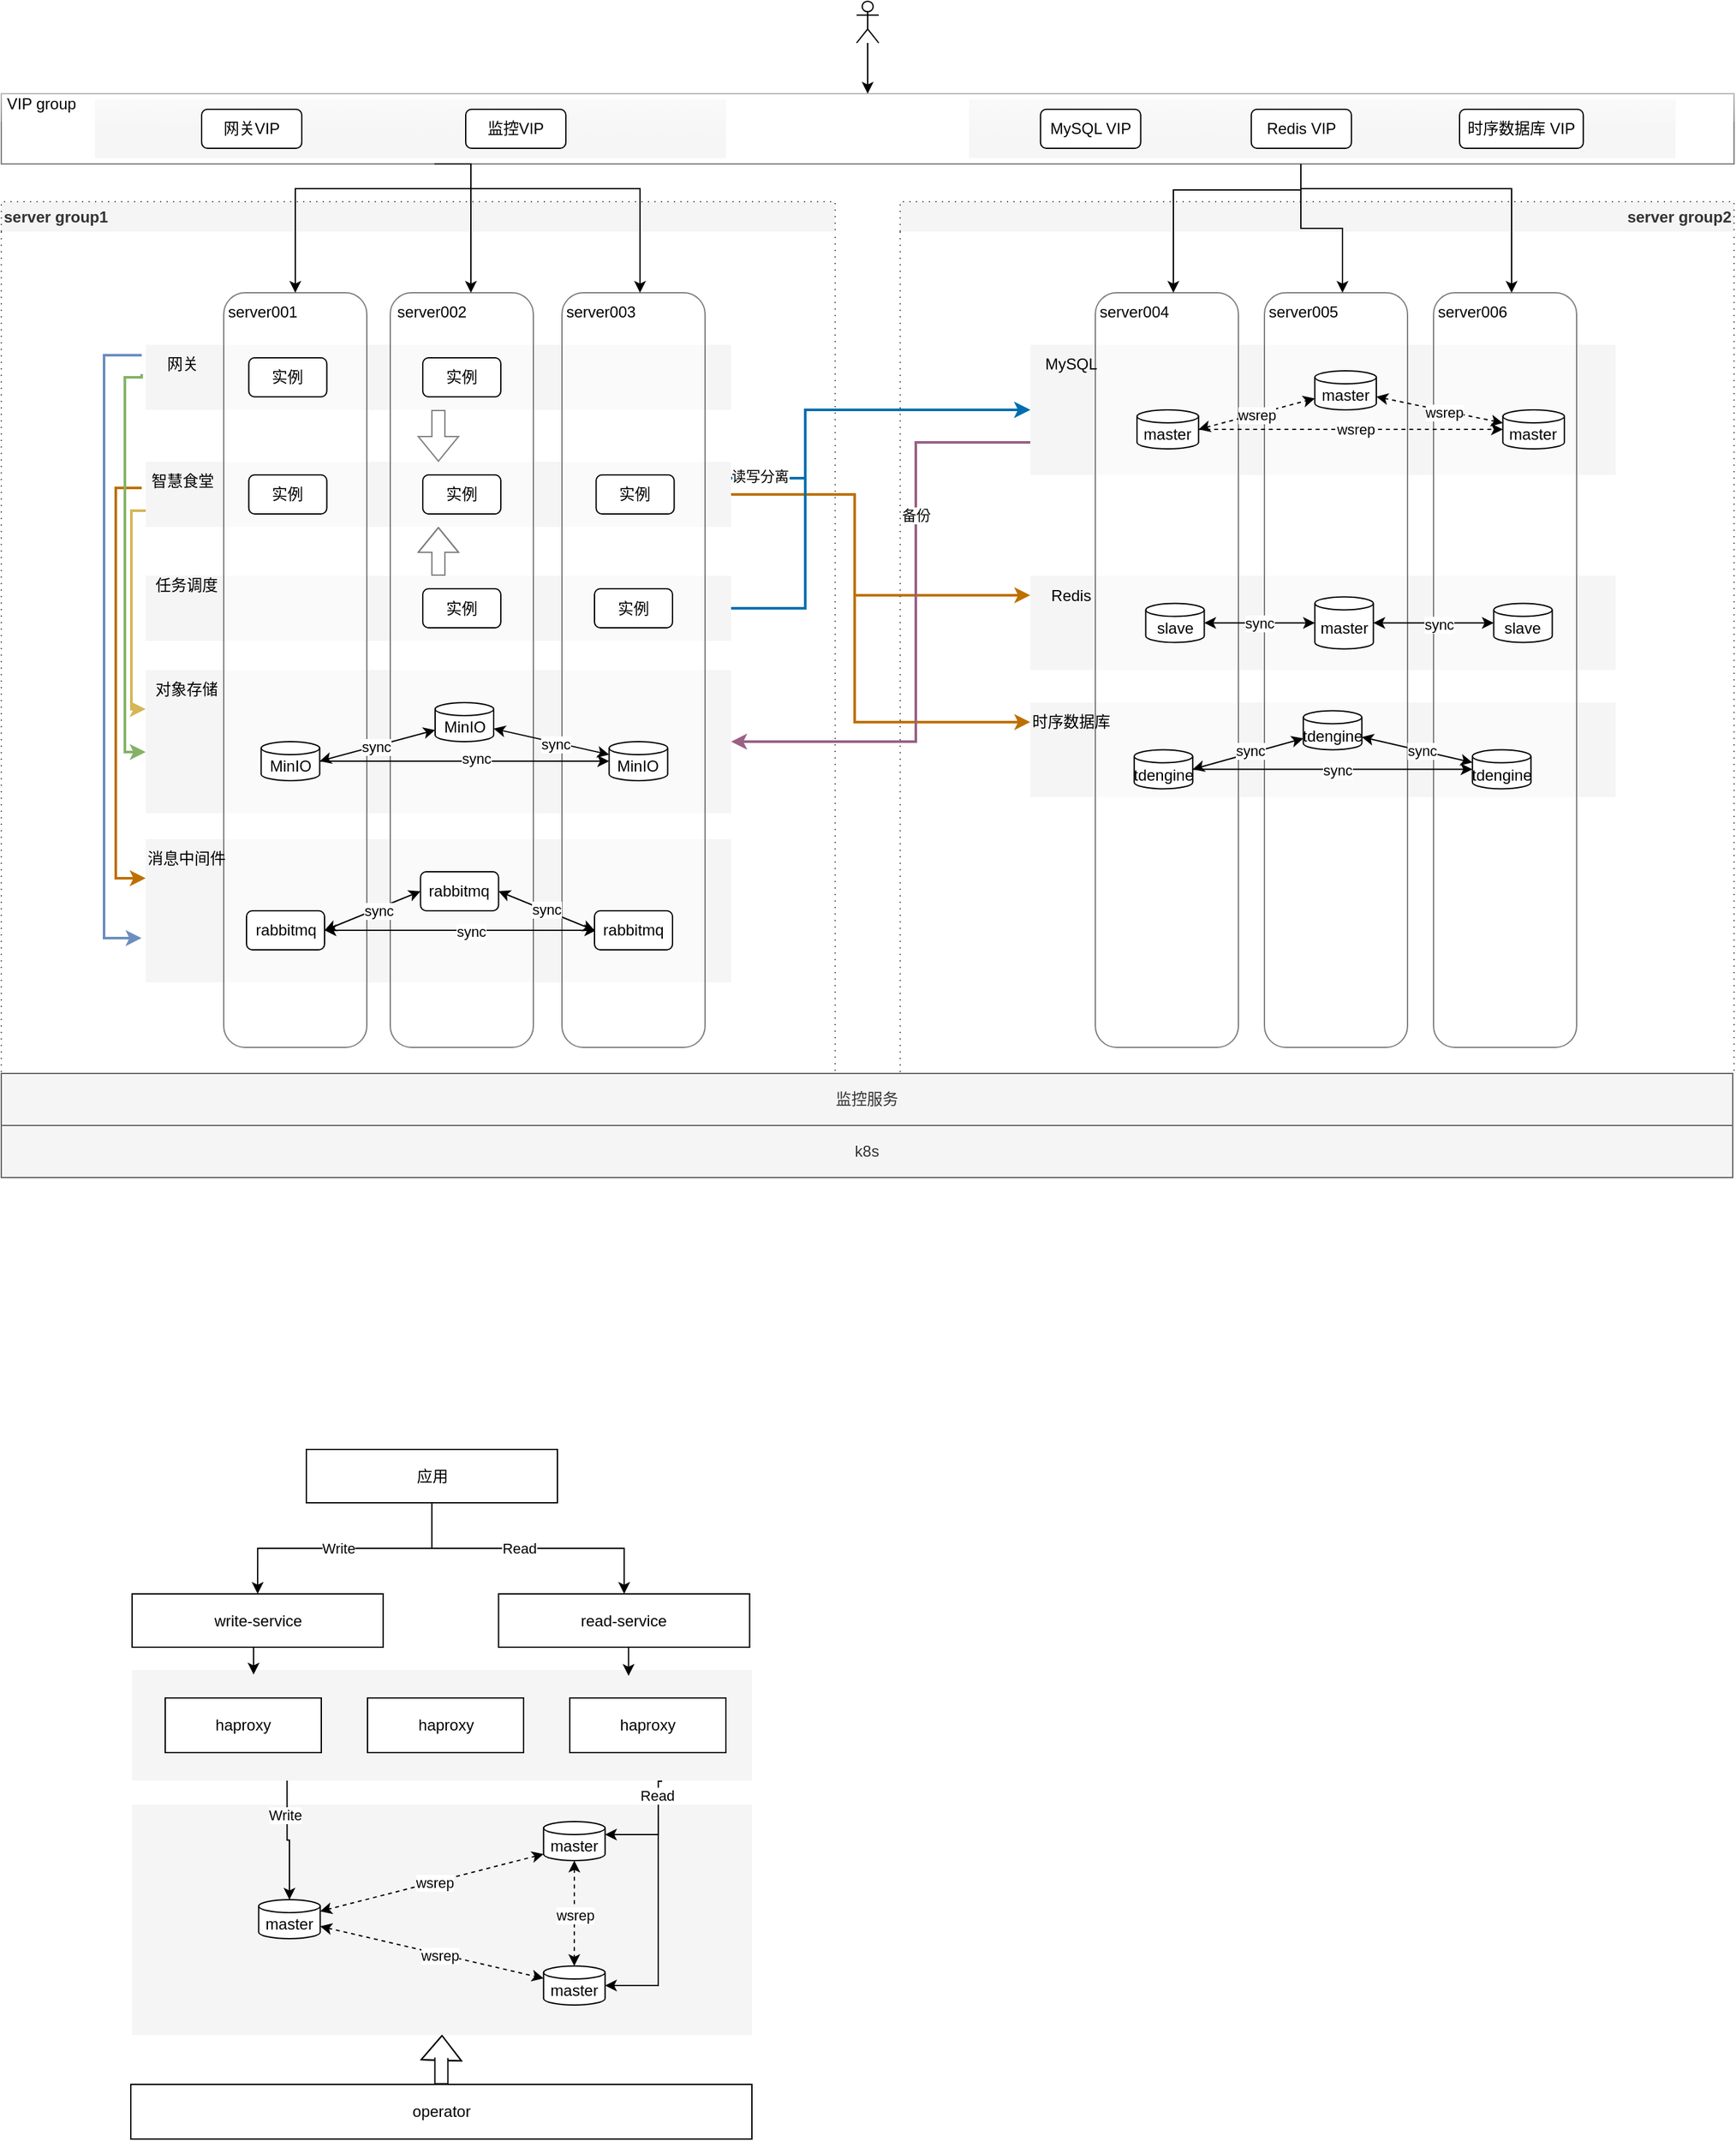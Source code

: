 <mxfile version="28.0.4">
  <diagram name="第 1 页" id="leBDD3NCbiM7CXKX_xD3">
    <mxGraphModel dx="2466" dy="1183" grid="0" gridSize="10" guides="1" tooltips="1" connect="1" arrows="1" fold="1" page="0" pageScale="1" pageWidth="827" pageHeight="1169" background="none" math="0" shadow="0">
      <root>
        <mxCell id="0" />
        <mxCell id="1" parent="0" />
        <mxCell id="BG7vF_Q7h992CcUeKaFF-34" value="" style="rounded=0;whiteSpace=wrap;html=1;fillColor=#f5f5f5;fontColor=#333333;strokeColor=none;" vertex="1" parent="1">
          <mxGeometry x="9.56" y="1682" width="476.44" height="177" as="geometry" />
        </mxCell>
        <mxCell id="BG7vF_Q7h992CcUeKaFF-27" value="" style="rounded=0;whiteSpace=wrap;html=1;fillColor=#f5f5f5;fontColor=#333333;strokeColor=none;" vertex="1" parent="1">
          <mxGeometry x="9.56" y="1578.5" width="476.44" height="85" as="geometry" />
        </mxCell>
        <mxCell id="XUAF1_sCPObjOQJMEwn2-8" value="" style="rounded=0;whiteSpace=wrap;html=1;fillColor=#eeeeee;strokeColor=none;" parent="1" vertex="1">
          <mxGeometry x="653" y="371.5" width="543" height="45" as="geometry" />
        </mxCell>
        <mxCell id="XUAF1_sCPObjOQJMEwn2-7" value="" style="rounded=0;whiteSpace=wrap;html=1;fillColor=#eeeeee;strokeColor=none;" parent="1" vertex="1">
          <mxGeometry x="-19" y="371.5" width="485" height="45" as="geometry" />
        </mxCell>
        <mxCell id="Kt-Wsy6JNkDJJS60EfV6-175" value="" style="rounded=0;whiteSpace=wrap;html=1;glass=1;opacity=50;" parent="1" vertex="1">
          <mxGeometry x="-91" y="367" width="1332" height="54" as="geometry" />
        </mxCell>
        <mxCell id="Kt-Wsy6JNkDJJS60EfV6-162" value="" style="rounded=0;whiteSpace=wrap;html=1;strokeColor=none;dashed=1;fillColor=#f5f5f5;movable=1;resizable=1;rotatable=1;deletable=1;editable=1;locked=0;connectable=1;fontColor=#333333;" parent="1" vertex="1">
          <mxGeometry x="700" y="835" width="450" height="72.5" as="geometry" />
        </mxCell>
        <mxCell id="Kt-Wsy6JNkDJJS60EfV6-159" value="" style="rounded=0;whiteSpace=wrap;html=1;strokeColor=none;dashed=1;fillColor=#f5f5f5;movable=1;resizable=1;rotatable=1;deletable=1;editable=1;locked=0;connectable=1;fontColor=#333333;" parent="1" vertex="1">
          <mxGeometry x="700" y="737.5" width="450" height="72.5" as="geometry" />
        </mxCell>
        <mxCell id="Kt-Wsy6JNkDJJS60EfV6-154" value="" style="rounded=0;whiteSpace=wrap;html=1;strokeColor=none;dashed=1;fillColor=#f5f5f5;movable=1;resizable=1;rotatable=1;deletable=1;editable=1;locked=0;connectable=1;fontColor=#333333;" parent="1" vertex="1">
          <mxGeometry x="20" y="940" width="450" height="110" as="geometry" />
        </mxCell>
        <mxCell id="Kt-Wsy6JNkDJJS60EfV6-144" value="" style="rounded=0;whiteSpace=wrap;html=1;strokeColor=none;dashed=1;fillColor=#f5f5f5;movable=1;resizable=1;rotatable=1;deletable=1;editable=1;locked=0;connectable=1;fontColor=#333333;" parent="1" vertex="1">
          <mxGeometry x="20" y="810" width="450" height="110" as="geometry" />
        </mxCell>
        <mxCell id="Kt-Wsy6JNkDJJS60EfV6-150" style="edgeStyle=orthogonalEdgeStyle;rounded=0;orthogonalLoop=1;jettySize=auto;html=1;exitX=0;exitY=0.75;exitDx=0;exitDy=0;entryX=0;entryY=1;entryDx=0;entryDy=0;curved=0;fillColor=#fff2cc;strokeColor=#d6b656;gradientColor=#ffd966;strokeWidth=2;" parent="1" source="Kt-Wsy6JNkDJJS60EfV6-123" target="Kt-Wsy6JNkDJJS60EfV6-145" edge="1">
          <mxGeometry relative="1" as="geometry">
            <Array as="points">
              <mxPoint x="9" y="688" />
              <mxPoint x="9" y="840" />
            </Array>
          </mxGeometry>
        </mxCell>
        <mxCell id="Kt-Wsy6JNkDJJS60EfV6-157" style="edgeStyle=orthogonalEdgeStyle;rounded=0;orthogonalLoop=1;jettySize=auto;html=1;fillColor=#f0a30a;strokeColor=#BD7000;curved=0;entryX=0;entryY=1;entryDx=0;entryDy=0;strokeWidth=2;" parent="1" source="Kt-Wsy6JNkDJJS60EfV6-124" target="Kt-Wsy6JNkDJJS60EfV6-155" edge="1">
          <mxGeometry relative="1" as="geometry">
            <mxPoint x="-190" y="1050" as="targetPoint" />
            <Array as="points">
              <mxPoint x="-3" y="670" />
              <mxPoint x="-3" y="970" />
            </Array>
          </mxGeometry>
        </mxCell>
        <mxCell id="XUAF1_sCPObjOQJMEwn2-1" style="edgeStyle=orthogonalEdgeStyle;rounded=0;orthogonalLoop=1;jettySize=auto;html=1;exitX=1;exitY=0.5;exitDx=0;exitDy=0;entryX=0;entryY=0.5;entryDx=0;entryDy=0;strokeWidth=2;fillColor=#f0a30a;strokeColor=#BD7000;" parent="1" source="Kt-Wsy6JNkDJJS60EfV6-123" target="Kt-Wsy6JNkDJJS60EfV6-160" edge="1">
          <mxGeometry relative="1" as="geometry">
            <Array as="points">
              <mxPoint x="565" y="675" />
              <mxPoint x="565" y="753" />
            </Array>
          </mxGeometry>
        </mxCell>
        <mxCell id="XUAF1_sCPObjOQJMEwn2-2" style="edgeStyle=orthogonalEdgeStyle;rounded=0;orthogonalLoop=1;jettySize=auto;html=1;exitX=1;exitY=0.5;exitDx=0;exitDy=0;entryX=0;entryY=0.5;entryDx=0;entryDy=0;strokeWidth=2;fillColor=#f0a30a;strokeColor=#BD7000;" parent="1" source="Kt-Wsy6JNkDJJS60EfV6-123" target="Kt-Wsy6JNkDJJS60EfV6-163" edge="1">
          <mxGeometry relative="1" as="geometry">
            <Array as="points">
              <mxPoint x="565" y="675" />
              <mxPoint x="565" y="850" />
            </Array>
          </mxGeometry>
        </mxCell>
        <mxCell id="XUAF1_sCPObjOQJMEwn2-3" style="edgeStyle=orthogonalEdgeStyle;rounded=0;orthogonalLoop=1;jettySize=auto;html=1;exitX=1;exitY=0.25;exitDx=0;exitDy=0;entryX=0;entryY=0.5;entryDx=0;entryDy=0;fillColor=#1ba1e2;strokeColor=#006EAF;strokeWidth=2;" parent="1" source="Kt-Wsy6JNkDJJS60EfV6-123" target="Kt-Wsy6JNkDJJS60EfV6-105" edge="1">
          <mxGeometry relative="1" as="geometry">
            <Array as="points">
              <mxPoint x="527" y="663" />
              <mxPoint x="527" y="610" />
            </Array>
          </mxGeometry>
        </mxCell>
        <mxCell id="ltxJd0FpYzd65tMiqPyo-1" value="读写分离" style="edgeLabel;html=1;align=center;verticalAlign=middle;resizable=0;points=[];" parent="XUAF1_sCPObjOQJMEwn2-3" vertex="1" connectable="0">
          <mxGeometry x="-0.844" y="3" relative="1" as="geometry">
            <mxPoint y="1" as="offset" />
          </mxGeometry>
        </mxCell>
        <mxCell id="Kt-Wsy6JNkDJJS60EfV6-123" value="" style="rounded=0;whiteSpace=wrap;html=1;strokeColor=none;dashed=1;fillColor=#f5f5f5;movable=1;resizable=1;rotatable=1;deletable=1;editable=1;locked=0;connectable=1;fontColor=#333333;" parent="1" vertex="1">
          <mxGeometry x="20" y="650" width="450" height="50" as="geometry" />
        </mxCell>
        <mxCell id="XUAF1_sCPObjOQJMEwn2-4" style="edgeStyle=orthogonalEdgeStyle;rounded=0;orthogonalLoop=1;jettySize=auto;html=1;exitX=1;exitY=0.5;exitDx=0;exitDy=0;entryX=0;entryY=0.5;entryDx=0;entryDy=0;fillColor=#1ba1e2;strokeColor=#006EAF;strokeWidth=2;" parent="1" source="Kt-Wsy6JNkDJJS60EfV6-136" target="Kt-Wsy6JNkDJJS60EfV6-105" edge="1">
          <mxGeometry relative="1" as="geometry">
            <Array as="points">
              <mxPoint x="527" y="763" />
              <mxPoint x="527" y="610" />
            </Array>
          </mxGeometry>
        </mxCell>
        <mxCell id="Kt-Wsy6JNkDJJS60EfV6-136" value="" style="rounded=0;whiteSpace=wrap;html=1;strokeColor=none;dashed=1;fillColor=#f5f5f5;movable=1;resizable=1;rotatable=1;deletable=1;editable=1;locked=0;connectable=1;fontColor=#333333;" parent="1" vertex="1">
          <mxGeometry x="20" y="737.5" width="450" height="50" as="geometry" />
        </mxCell>
        <mxCell id="Kt-Wsy6JNkDJJS60EfV6-139" style="edgeStyle=orthogonalEdgeStyle;rounded=0;orthogonalLoop=1;jettySize=auto;html=1;entryX=0.5;entryY=1;entryDx=0;entryDy=0;shape=flexArrow;" parent="1" source="Kt-Wsy6JNkDJJS60EfV6-136" target="Kt-Wsy6JNkDJJS60EfV6-123" edge="1">
          <mxGeometry relative="1" as="geometry" />
        </mxCell>
        <mxCell id="Kt-Wsy6JNkDJJS60EfV6-135" style="edgeStyle=orthogonalEdgeStyle;rounded=0;orthogonalLoop=1;jettySize=auto;html=1;shape=flexArrow;" parent="1" source="Kt-Wsy6JNkDJJS60EfV6-129" target="Kt-Wsy6JNkDJJS60EfV6-123" edge="1">
          <mxGeometry relative="1" as="geometry" />
        </mxCell>
        <mxCell id="Kt-Wsy6JNkDJJS60EfV6-147" style="edgeStyle=orthogonalEdgeStyle;rounded=0;orthogonalLoop=1;jettySize=auto;html=1;exitX=0;exitY=0.75;exitDx=0;exitDy=0;entryX=0;entryY=0.573;entryDx=0;entryDy=0;fillColor=#d5e8d4;strokeColor=#82b366;curved=0;strokeWidth=2;entryPerimeter=0;gradientColor=#97d077;" parent="1" source="Kt-Wsy6JNkDJJS60EfV6-130" target="Kt-Wsy6JNkDJJS60EfV6-144" edge="1">
          <mxGeometry relative="1" as="geometry">
            <Array as="points">
              <mxPoint x="17" y="585" />
              <mxPoint x="4" y="585" />
              <mxPoint x="4" y="873" />
            </Array>
          </mxGeometry>
        </mxCell>
        <mxCell id="Kt-Wsy6JNkDJJS60EfV6-156" style="edgeStyle=orthogonalEdgeStyle;rounded=0;orthogonalLoop=1;jettySize=auto;html=1;fillColor=#dae8fc;strokeColor=#6c8ebf;curved=0;strokeWidth=2;entryX=-0.007;entryY=0.691;entryDx=0;entryDy=0;entryPerimeter=0;" parent="1" source="Kt-Wsy6JNkDJJS60EfV6-130" target="Kt-Wsy6JNkDJJS60EfV6-154" edge="1">
          <mxGeometry relative="1" as="geometry">
            <mxPoint x="-10" y="1020" as="targetPoint" />
            <Array as="points">
              <mxPoint x="-12" y="568" />
              <mxPoint x="-12" y="1016" />
            </Array>
          </mxGeometry>
        </mxCell>
        <mxCell id="Kt-Wsy6JNkDJJS60EfV6-129" value="" style="rounded=0;whiteSpace=wrap;html=1;strokeColor=none;dashed=1;fillColor=#f5f5f5;movable=1;resizable=1;rotatable=1;deletable=1;editable=1;locked=0;connectable=1;fontColor=#333333;" parent="1" vertex="1">
          <mxGeometry x="20" y="560" width="450" height="50" as="geometry" />
        </mxCell>
        <mxCell id="Kt-Wsy6JNkDJJS60EfV6-1" value="" style="rounded=1;whiteSpace=wrap;html=1;opacity=50;" parent="1" vertex="1">
          <mxGeometry x="80" y="520" width="110" height="580" as="geometry" />
        </mxCell>
        <mxCell id="Kt-Wsy6JNkDJJS60EfV6-2" value="" style="rounded=1;whiteSpace=wrap;html=1;opacity=50;" parent="1" vertex="1">
          <mxGeometry x="208" y="520" width="110" height="580" as="geometry" />
        </mxCell>
        <mxCell id="Kt-Wsy6JNkDJJS60EfV6-3" value="" style="rounded=1;whiteSpace=wrap;html=1;opacity=50;" parent="1" vertex="1">
          <mxGeometry x="340" y="520" width="110" height="580" as="geometry" />
        </mxCell>
        <mxCell id="XUAF1_sCPObjOQJMEwn2-5" style="edgeStyle=orthogonalEdgeStyle;rounded=0;orthogonalLoop=1;jettySize=auto;html=1;exitX=0;exitY=0.75;exitDx=0;exitDy=0;entryX=1;entryY=0.5;entryDx=0;entryDy=0;fillColor=#e6d0de;gradientColor=#d5739d;strokeColor=#996185;strokeWidth=2;" parent="1" source="Kt-Wsy6JNkDJJS60EfV6-105" target="Kt-Wsy6JNkDJJS60EfV6-144" edge="1">
          <mxGeometry relative="1" as="geometry">
            <Array as="points">
              <mxPoint x="612" y="635" />
              <mxPoint x="612" y="865" />
            </Array>
          </mxGeometry>
        </mxCell>
        <mxCell id="XUAF1_sCPObjOQJMEwn2-6" value="备份" style="edgeLabel;html=1;align=center;verticalAlign=middle;resizable=0;points=[];" parent="XUAF1_sCPObjOQJMEwn2-5" vertex="1" connectable="0">
          <mxGeometry x="-0.376" relative="1" as="geometry">
            <mxPoint as="offset" />
          </mxGeometry>
        </mxCell>
        <mxCell id="Kt-Wsy6JNkDJJS60EfV6-105" value="" style="rounded=0;whiteSpace=wrap;html=1;strokeColor=none;dashed=1;fillColor=#f5f5f5;movable=1;resizable=1;rotatable=1;deletable=1;editable=1;locked=0;connectable=1;fontColor=#333333;" parent="1" vertex="1">
          <mxGeometry x="700" y="560" width="450" height="100" as="geometry" />
        </mxCell>
        <mxCell id="Kt-Wsy6JNkDJJS60EfV6-4" value="" style="rounded=1;whiteSpace=wrap;html=1;glass=0;opacity=50;" parent="1" vertex="1">
          <mxGeometry x="750" y="520" width="110" height="580" as="geometry" />
        </mxCell>
        <mxCell id="Kt-Wsy6JNkDJJS60EfV6-5" value="" style="rounded=1;whiteSpace=wrap;html=1;opacity=50;" parent="1" vertex="1">
          <mxGeometry x="880" y="520" width="110" height="580" as="geometry" />
        </mxCell>
        <mxCell id="Kt-Wsy6JNkDJJS60EfV6-6" value="" style="rounded=1;whiteSpace=wrap;html=1;opacity=50;" parent="1" vertex="1">
          <mxGeometry x="1010" y="520" width="110" height="580" as="geometry" />
        </mxCell>
        <mxCell id="Kt-Wsy6JNkDJJS60EfV6-7" value="server001" style="text;html=1;align=center;verticalAlign=middle;whiteSpace=wrap;rounded=0;" parent="1" vertex="1">
          <mxGeometry x="80" y="520" width="60" height="30" as="geometry" />
        </mxCell>
        <mxCell id="Kt-Wsy6JNkDJJS60EfV6-8" value="server002" style="text;html=1;align=center;verticalAlign=middle;whiteSpace=wrap;rounded=0;" parent="1" vertex="1">
          <mxGeometry x="210" y="520" width="60" height="30" as="geometry" />
        </mxCell>
        <mxCell id="Kt-Wsy6JNkDJJS60EfV6-9" value="server003" style="text;html=1;align=center;verticalAlign=middle;whiteSpace=wrap;rounded=0;" parent="1" vertex="1">
          <mxGeometry x="340" y="520" width="60" height="30" as="geometry" />
        </mxCell>
        <mxCell id="Kt-Wsy6JNkDJJS60EfV6-10" value="server004" style="text;html=1;align=center;verticalAlign=middle;whiteSpace=wrap;rounded=0;" parent="1" vertex="1">
          <mxGeometry x="750" y="520" width="60" height="30" as="geometry" />
        </mxCell>
        <mxCell id="Kt-Wsy6JNkDJJS60EfV6-11" value="server005" style="text;html=1;align=center;verticalAlign=middle;whiteSpace=wrap;rounded=0;" parent="1" vertex="1">
          <mxGeometry x="880" y="520" width="60" height="30" as="geometry" />
        </mxCell>
        <mxCell id="Kt-Wsy6JNkDJJS60EfV6-12" value="server006" style="text;html=1;align=center;verticalAlign=middle;whiteSpace=wrap;rounded=0;" parent="1" vertex="1">
          <mxGeometry x="1010" y="520" width="60" height="30" as="geometry" />
        </mxCell>
        <mxCell id="Kt-Wsy6JNkDJJS60EfV6-25" style="rounded=0;orthogonalLoop=1;jettySize=auto;html=1;exitX=1;exitY=0.5;exitDx=0;exitDy=0;exitPerimeter=0;startArrow=classic;startFill=1;strokeWidth=1;" parent="1" source="Kt-Wsy6JNkDJJS60EfV6-29" target="Kt-Wsy6JNkDJJS60EfV6-32" edge="1">
          <mxGeometry relative="1" as="geometry" />
        </mxCell>
        <mxCell id="Kt-Wsy6JNkDJJS60EfV6-26" value="sync" style="edgeLabel;html=1;align=center;verticalAlign=middle;resizable=0;points=[];" parent="Kt-Wsy6JNkDJJS60EfV6-25" vertex="1" connectable="0">
          <mxGeometry x="-0.017" relative="1" as="geometry">
            <mxPoint as="offset" />
          </mxGeometry>
        </mxCell>
        <mxCell id="Kt-Wsy6JNkDJJS60EfV6-29" value="slave" style="shape=cylinder3;whiteSpace=wrap;html=1;boundedLbl=1;backgroundOutline=1;size=5;" parent="1" vertex="1">
          <mxGeometry x="788.75" y="758.75" width="45" height="30" as="geometry" />
        </mxCell>
        <mxCell id="Kt-Wsy6JNkDJJS60EfV6-30" style="rounded=0;orthogonalLoop=1;jettySize=auto;html=1;startArrow=classic;startFill=1;strokeWidth=1;" parent="1" source="Kt-Wsy6JNkDJJS60EfV6-32" target="Kt-Wsy6JNkDJJS60EfV6-33" edge="1">
          <mxGeometry relative="1" as="geometry" />
        </mxCell>
        <mxCell id="Kt-Wsy6JNkDJJS60EfV6-31" value="sync" style="edgeLabel;html=1;align=center;verticalAlign=middle;resizable=0;points=[];" parent="Kt-Wsy6JNkDJJS60EfV6-30" vertex="1" connectable="0">
          <mxGeometry x="0.07" y="-1" relative="1" as="geometry">
            <mxPoint as="offset" />
          </mxGeometry>
        </mxCell>
        <mxCell id="Kt-Wsy6JNkDJJS60EfV6-32" value="master" style="shape=cylinder3;whiteSpace=wrap;html=1;boundedLbl=1;backgroundOutline=1;size=5;" parent="1" vertex="1">
          <mxGeometry x="918.75" y="753.75" width="45" height="40" as="geometry" />
        </mxCell>
        <mxCell id="Kt-Wsy6JNkDJJS60EfV6-33" value="slave" style="shape=cylinder3;whiteSpace=wrap;html=1;boundedLbl=1;backgroundOutline=1;size=5;" parent="1" vertex="1">
          <mxGeometry x="1056.25" y="758.75" width="45" height="30" as="geometry" />
        </mxCell>
        <mxCell id="Kt-Wsy6JNkDJJS60EfV6-34" style="rounded=0;orthogonalLoop=1;jettySize=auto;html=1;exitX=1;exitY=0.5;exitDx=0;exitDy=0;exitPerimeter=0;startArrow=classic;startFill=1;strokeWidth=1;" parent="1" source="Kt-Wsy6JNkDJJS60EfV6-36" target="Kt-Wsy6JNkDJJS60EfV6-39" edge="1">
          <mxGeometry relative="1" as="geometry" />
        </mxCell>
        <mxCell id="Kt-Wsy6JNkDJJS60EfV6-35" value="sync" style="edgeLabel;html=1;align=center;verticalAlign=middle;resizable=0;points=[];" parent="Kt-Wsy6JNkDJJS60EfV6-34" vertex="1" connectable="0">
          <mxGeometry x="-0.017" relative="1" as="geometry">
            <mxPoint as="offset" />
          </mxGeometry>
        </mxCell>
        <mxCell id="Kt-Wsy6JNkDJJS60EfV6-36" value="MinIO" style="shape=cylinder3;whiteSpace=wrap;html=1;boundedLbl=1;backgroundOutline=1;size=5;" parent="1" vertex="1">
          <mxGeometry x="108.75" y="865" width="45" height="30" as="geometry" />
        </mxCell>
        <mxCell id="Kt-Wsy6JNkDJJS60EfV6-37" style="rounded=0;orthogonalLoop=1;jettySize=auto;html=1;startArrow=classic;startFill=1;strokeWidth=1;" parent="1" source="Kt-Wsy6JNkDJJS60EfV6-39" target="Kt-Wsy6JNkDJJS60EfV6-40" edge="1">
          <mxGeometry relative="1" as="geometry" />
        </mxCell>
        <mxCell id="Kt-Wsy6JNkDJJS60EfV6-38" value="sync" style="edgeLabel;html=1;align=center;verticalAlign=middle;resizable=0;points=[];" parent="Kt-Wsy6JNkDJJS60EfV6-37" vertex="1" connectable="0">
          <mxGeometry x="0.07" y="-1" relative="1" as="geometry">
            <mxPoint as="offset" />
          </mxGeometry>
        </mxCell>
        <mxCell id="Kt-Wsy6JNkDJJS60EfV6-39" value="MinIO" style="shape=cylinder3;whiteSpace=wrap;html=1;boundedLbl=1;backgroundOutline=1;size=5;" parent="1" vertex="1">
          <mxGeometry x="242.5" y="835" width="45" height="30" as="geometry" />
        </mxCell>
        <mxCell id="Kt-Wsy6JNkDJJS60EfV6-40" value="MinIO" style="shape=cylinder3;whiteSpace=wrap;html=1;boundedLbl=1;backgroundOutline=1;size=5;" parent="1" vertex="1">
          <mxGeometry x="376.25" y="865" width="45" height="30" as="geometry" />
        </mxCell>
        <mxCell id="Kt-Wsy6JNkDJJS60EfV6-42" style="edgeStyle=orthogonalEdgeStyle;rounded=0;orthogonalLoop=1;jettySize=auto;html=1;entryX=0;entryY=0.5;entryDx=0;entryDy=0;entryPerimeter=0;" parent="1" source="Kt-Wsy6JNkDJJS60EfV6-36" target="Kt-Wsy6JNkDJJS60EfV6-40" edge="1">
          <mxGeometry relative="1" as="geometry" />
        </mxCell>
        <mxCell id="Kt-Wsy6JNkDJJS60EfV6-43" value="sync" style="edgeLabel;html=1;align=center;verticalAlign=middle;resizable=0;points=[];" parent="Kt-Wsy6JNkDJJS60EfV6-42" vertex="1" connectable="0">
          <mxGeometry x="0.072" y="2" relative="1" as="geometry">
            <mxPoint as="offset" />
          </mxGeometry>
        </mxCell>
        <mxCell id="Kt-Wsy6JNkDJJS60EfV6-49" style="rounded=0;orthogonalLoop=1;jettySize=auto;html=1;exitX=1;exitY=0.5;exitDx=0;exitDy=0;startArrow=classic;startFill=1;entryX=0.021;entryY=0.5;entryDx=0;entryDy=0;entryPerimeter=0;" parent="1" source="Kt-Wsy6JNkDJJS60EfV6-44" target="Kt-Wsy6JNkDJJS60EfV6-46" edge="1">
          <mxGeometry relative="1" as="geometry">
            <mxPoint x="366.25" y="1000" as="targetPoint" />
          </mxGeometry>
        </mxCell>
        <mxCell id="Kt-Wsy6JNkDJJS60EfV6-52" value="sync" style="edgeLabel;html=1;align=center;verticalAlign=middle;resizable=0;points=[];" parent="Kt-Wsy6JNkDJJS60EfV6-49" vertex="1" connectable="0">
          <mxGeometry x="0.071" y="-1" relative="1" as="geometry">
            <mxPoint as="offset" />
          </mxGeometry>
        </mxCell>
        <mxCell id="Kt-Wsy6JNkDJJS60EfV6-44" value="rabbitmq" style="rounded=1;whiteSpace=wrap;html=1;" parent="1" vertex="1">
          <mxGeometry x="97.5" y="995" width="60" height="30" as="geometry" />
        </mxCell>
        <mxCell id="Kt-Wsy6JNkDJJS60EfV6-47" style="rounded=0;orthogonalLoop=1;jettySize=auto;html=1;entryX=1;entryY=0.5;entryDx=0;entryDy=0;startArrow=classic;startFill=1;exitX=0;exitY=0.5;exitDx=0;exitDy=0;" parent="1" source="Kt-Wsy6JNkDJJS60EfV6-45" target="Kt-Wsy6JNkDJJS60EfV6-44" edge="1">
          <mxGeometry relative="1" as="geometry" />
        </mxCell>
        <mxCell id="Kt-Wsy6JNkDJJS60EfV6-50" value="sync" style="edgeLabel;html=1;align=center;verticalAlign=middle;resizable=0;points=[];" parent="Kt-Wsy6JNkDJJS60EfV6-47" vertex="1" connectable="0">
          <mxGeometry x="-0.101" y="1" relative="1" as="geometry">
            <mxPoint as="offset" />
          </mxGeometry>
        </mxCell>
        <mxCell id="Kt-Wsy6JNkDJJS60EfV6-48" style="rounded=0;orthogonalLoop=1;jettySize=auto;html=1;exitX=1;exitY=0.5;exitDx=0;exitDy=0;entryX=0;entryY=0.5;entryDx=0;entryDy=0;startArrow=classic;startFill=1;" parent="1" source="Kt-Wsy6JNkDJJS60EfV6-45" target="Kt-Wsy6JNkDJJS60EfV6-46" edge="1">
          <mxGeometry relative="1" as="geometry" />
        </mxCell>
        <mxCell id="Kt-Wsy6JNkDJJS60EfV6-51" value="sync" style="edgeLabel;html=1;align=center;verticalAlign=middle;resizable=0;points=[];" parent="Kt-Wsy6JNkDJJS60EfV6-48" vertex="1" connectable="0">
          <mxGeometry x="-0.004" y="1" relative="1" as="geometry">
            <mxPoint as="offset" />
          </mxGeometry>
        </mxCell>
        <mxCell id="Kt-Wsy6JNkDJJS60EfV6-45" value="rabbitmq" style="rounded=1;whiteSpace=wrap;html=1;" parent="1" vertex="1">
          <mxGeometry x="231.25" y="965" width="60" height="30" as="geometry" />
        </mxCell>
        <mxCell id="Kt-Wsy6JNkDJJS60EfV6-46" value="rabbitmq" style="rounded=1;whiteSpace=wrap;html=1;" parent="1" vertex="1">
          <mxGeometry x="365" y="995" width="60" height="30" as="geometry" />
        </mxCell>
        <mxCell id="Kt-Wsy6JNkDJJS60EfV6-56" style="edgeStyle=orthogonalEdgeStyle;rounded=0;orthogonalLoop=1;jettySize=auto;html=1;" parent="1" source="Kt-Wsy6JNkDJJS60EfV6-58" target="Kt-Wsy6JNkDJJS60EfV6-62" edge="1">
          <mxGeometry relative="1" as="geometry" />
        </mxCell>
        <mxCell id="Kt-Wsy6JNkDJJS60EfV6-57" value="sync" style="edgeLabel;html=1;align=center;verticalAlign=middle;resizable=0;points=[];" parent="Kt-Wsy6JNkDJJS60EfV6-56" vertex="1" connectable="0">
          <mxGeometry x="0.031" relative="1" as="geometry">
            <mxPoint as="offset" />
          </mxGeometry>
        </mxCell>
        <mxCell id="Kt-Wsy6JNkDJJS60EfV6-58" value="tdengine" style="shape=cylinder3;whiteSpace=wrap;html=1;boundedLbl=1;backgroundOutline=1;size=5;" parent="1" vertex="1">
          <mxGeometry x="779.87" y="871.25" width="45" height="30" as="geometry" />
        </mxCell>
        <mxCell id="Kt-Wsy6JNkDJJS60EfV6-59" style="rounded=0;orthogonalLoop=1;jettySize=auto;html=1;startArrow=classic;startFill=1;strokeWidth=1;" parent="1" source="Kt-Wsy6JNkDJJS60EfV6-61" target="Kt-Wsy6JNkDJJS60EfV6-62" edge="1">
          <mxGeometry relative="1" as="geometry" />
        </mxCell>
        <mxCell id="Kt-Wsy6JNkDJJS60EfV6-64" value="sync" style="edgeLabel;html=1;align=center;verticalAlign=middle;resizable=0;points=[];" parent="Kt-Wsy6JNkDJJS60EfV6-59" vertex="1" connectable="0">
          <mxGeometry x="0.072" relative="1" as="geometry">
            <mxPoint as="offset" />
          </mxGeometry>
        </mxCell>
        <mxCell id="Kt-Wsy6JNkDJJS60EfV6-61" value="tdengine" style="shape=cylinder3;whiteSpace=wrap;html=1;boundedLbl=1;backgroundOutline=1;size=5;" parent="1" vertex="1">
          <mxGeometry x="909.87" y="841.25" width="45" height="30" as="geometry" />
        </mxCell>
        <mxCell id="Kt-Wsy6JNkDJJS60EfV6-62" value="tdengine" style="shape=cylinder3;whiteSpace=wrap;html=1;boundedLbl=1;backgroundOutline=1;size=5;" parent="1" vertex="1">
          <mxGeometry x="1039.87" y="871.25" width="45" height="30" as="geometry" />
        </mxCell>
        <mxCell id="Kt-Wsy6JNkDJJS60EfV6-66" style="rounded=0;orthogonalLoop=1;jettySize=auto;html=1;entryX=1;entryY=0.5;entryDx=0;entryDy=0;entryPerimeter=0;startArrow=classic;startFill=1;" parent="1" source="Kt-Wsy6JNkDJJS60EfV6-61" target="Kt-Wsy6JNkDJJS60EfV6-58" edge="1">
          <mxGeometry relative="1" as="geometry" />
        </mxCell>
        <mxCell id="Kt-Wsy6JNkDJJS60EfV6-67" value="sync" style="edgeLabel;html=1;align=center;verticalAlign=middle;resizable=0;points=[];" parent="Kt-Wsy6JNkDJJS60EfV6-66" vertex="1" connectable="0">
          <mxGeometry x="-0.035" y="-2" relative="1" as="geometry">
            <mxPoint as="offset" />
          </mxGeometry>
        </mxCell>
        <mxCell id="Kt-Wsy6JNkDJJS60EfV6-74" value="实例" style="rounded=1;whiteSpace=wrap;html=1;" parent="1" vertex="1">
          <mxGeometry x="233" y="747.5" width="60" height="30" as="geometry" />
        </mxCell>
        <mxCell id="Kt-Wsy6JNkDJJS60EfV6-75" value="实例" style="rounded=1;whiteSpace=wrap;html=1;" parent="1" vertex="1">
          <mxGeometry x="365" y="747.5" width="60" height="30" as="geometry" />
        </mxCell>
        <mxCell id="Kt-Wsy6JNkDJJS60EfV6-106" style="rounded=0;orthogonalLoop=1;jettySize=auto;html=1;exitX=1;exitY=0.5;exitDx=0;exitDy=0;exitPerimeter=0;startArrow=classic;startFill=1;strokeWidth=1;dashed=1;" parent="1" source="Kt-Wsy6JNkDJJS60EfV6-110" target="Kt-Wsy6JNkDJJS60EfV6-113" edge="1">
          <mxGeometry relative="1" as="geometry" />
        </mxCell>
        <mxCell id="Kt-Wsy6JNkDJJS60EfV6-107" value="wsrep" style="edgeLabel;html=1;align=center;verticalAlign=middle;resizable=0;points=[];" parent="Kt-Wsy6JNkDJJS60EfV6-106" vertex="1" connectable="0">
          <mxGeometry x="-0.017" relative="1" as="geometry">
            <mxPoint as="offset" />
          </mxGeometry>
        </mxCell>
        <mxCell id="Kt-Wsy6JNkDJJS60EfV6-108" style="edgeStyle=orthogonalEdgeStyle;rounded=0;orthogonalLoop=1;jettySize=auto;html=1;dashed=1;" parent="1" source="Kt-Wsy6JNkDJJS60EfV6-110" target="Kt-Wsy6JNkDJJS60EfV6-114" edge="1">
          <mxGeometry relative="1" as="geometry" />
        </mxCell>
        <mxCell id="Kt-Wsy6JNkDJJS60EfV6-109" value="wsrep" style="edgeLabel;html=1;align=center;verticalAlign=middle;resizable=0;points=[];" parent="Kt-Wsy6JNkDJJS60EfV6-108" vertex="1" connectable="0">
          <mxGeometry x="0.031" relative="1" as="geometry">
            <mxPoint as="offset" />
          </mxGeometry>
        </mxCell>
        <mxCell id="Kt-Wsy6JNkDJJS60EfV6-110" value="master" style="shape=cylinder3;whiteSpace=wrap;html=1;boundedLbl=1;backgroundOutline=1;size=5;" parent="1" vertex="1">
          <mxGeometry x="782.051" y="610" width="47.308" height="30" as="geometry" />
        </mxCell>
        <mxCell id="Kt-Wsy6JNkDJJS60EfV6-111" style="rounded=0;orthogonalLoop=1;jettySize=auto;html=1;startArrow=classic;startFill=1;strokeWidth=1;dashed=1;" parent="1" source="Kt-Wsy6JNkDJJS60EfV6-113" target="Kt-Wsy6JNkDJJS60EfV6-114" edge="1">
          <mxGeometry relative="1" as="geometry" />
        </mxCell>
        <mxCell id="Kt-Wsy6JNkDJJS60EfV6-112" value="wsrep" style="edgeLabel;html=1;align=center;verticalAlign=middle;resizable=0;points=[];" parent="Kt-Wsy6JNkDJJS60EfV6-111" vertex="1" connectable="0">
          <mxGeometry x="0.07" y="-1" relative="1" as="geometry">
            <mxPoint as="offset" />
          </mxGeometry>
        </mxCell>
        <mxCell id="Kt-Wsy6JNkDJJS60EfV6-113" value="master" style="shape=cylinder3;whiteSpace=wrap;html=1;boundedLbl=1;backgroundOutline=1;size=5;" parent="1" vertex="1">
          <mxGeometry x="918.718" y="580" width="47.308" height="30" as="geometry" />
        </mxCell>
        <mxCell id="Kt-Wsy6JNkDJJS60EfV6-114" value="master" style="shape=cylinder3;whiteSpace=wrap;html=1;boundedLbl=1;backgroundOutline=1;size=5;" parent="1" vertex="1">
          <mxGeometry x="1063.269" y="610" width="47.308" height="30" as="geometry" />
        </mxCell>
        <mxCell id="Kt-Wsy6JNkDJJS60EfV6-115" value="MySQL" style="text;html=1;align=center;verticalAlign=middle;whiteSpace=wrap;rounded=0;" parent="1" vertex="1">
          <mxGeometry x="700" y="560" width="63.077" height="30" as="geometry" />
        </mxCell>
        <mxCell id="Kt-Wsy6JNkDJJS60EfV6-124" value="智慧食堂" style="text;html=1;align=center;verticalAlign=middle;whiteSpace=wrap;rounded=0;" parent="1" vertex="1">
          <mxGeometry x="16.92" y="650" width="63.077" height="30" as="geometry" />
        </mxCell>
        <mxCell id="Kt-Wsy6JNkDJJS60EfV6-125" value="实例" style="rounded=1;whiteSpace=wrap;html=1;" parent="1" vertex="1">
          <mxGeometry x="99.25" y="660" width="60" height="30" as="geometry" />
        </mxCell>
        <mxCell id="Kt-Wsy6JNkDJJS60EfV6-126" value="实例" style="rounded=1;whiteSpace=wrap;html=1;" parent="1" vertex="1">
          <mxGeometry x="233" y="660" width="60" height="30" as="geometry" />
        </mxCell>
        <mxCell id="Kt-Wsy6JNkDJJS60EfV6-127" value="实例" style="rounded=1;whiteSpace=wrap;html=1;" parent="1" vertex="1">
          <mxGeometry x="366.25" y="660" width="60" height="30" as="geometry" />
        </mxCell>
        <mxCell id="Kt-Wsy6JNkDJJS60EfV6-130" value="网关" style="text;html=1;align=center;verticalAlign=middle;whiteSpace=wrap;rounded=0;" parent="1" vertex="1">
          <mxGeometry x="16.92" y="560" width="63.077" height="30" as="geometry" />
        </mxCell>
        <mxCell id="Kt-Wsy6JNkDJJS60EfV6-131" value="实例" style="rounded=1;whiteSpace=wrap;html=1;" parent="1" vertex="1">
          <mxGeometry x="99.25" y="570" width="60" height="30" as="geometry" />
        </mxCell>
        <mxCell id="Kt-Wsy6JNkDJJS60EfV6-132" value="实例" style="rounded=1;whiteSpace=wrap;html=1;" parent="1" vertex="1">
          <mxGeometry x="233" y="570" width="60" height="30" as="geometry" />
        </mxCell>
        <mxCell id="Kt-Wsy6JNkDJJS60EfV6-137" value="任务调度" style="text;html=1;align=center;verticalAlign=middle;whiteSpace=wrap;rounded=0;" parent="1" vertex="1">
          <mxGeometry x="20" y="730" width="63.077" height="30" as="geometry" />
        </mxCell>
        <mxCell id="Kt-Wsy6JNkDJJS60EfV6-145" value="对象存储" style="text;html=1;align=center;verticalAlign=middle;whiteSpace=wrap;rounded=0;" parent="1" vertex="1">
          <mxGeometry x="20" y="810" width="63.077" height="30" as="geometry" />
        </mxCell>
        <mxCell id="Kt-Wsy6JNkDJJS60EfV6-155" value="消息中间件" style="text;html=1;align=center;verticalAlign=middle;whiteSpace=wrap;rounded=0;" parent="1" vertex="1">
          <mxGeometry x="20" y="940" width="63.077" height="30" as="geometry" />
        </mxCell>
        <mxCell id="Kt-Wsy6JNkDJJS60EfV6-160" value="Redis" style="text;html=1;align=center;verticalAlign=middle;whiteSpace=wrap;rounded=0;" parent="1" vertex="1">
          <mxGeometry x="700" y="737.5" width="63.077" height="30" as="geometry" />
        </mxCell>
        <mxCell id="Kt-Wsy6JNkDJJS60EfV6-163" value="时序数据库" style="text;html=1;align=center;verticalAlign=middle;whiteSpace=wrap;rounded=0;" parent="1" vertex="1">
          <mxGeometry x="700" y="835" width="63.077" height="30" as="geometry" />
        </mxCell>
        <mxCell id="Kt-Wsy6JNkDJJS60EfV6-169" value="server group1" style="swimlane;whiteSpace=wrap;html=1;fillColor=#f5f5f5;fontColor=#333333;strokeColor=#666666;dashed=1;dashPattern=1 4;align=left;glass=0;swimlaneLine=0;" parent="1" vertex="1">
          <mxGeometry x="-91" y="450" width="641" height="670" as="geometry" />
        </mxCell>
        <mxCell id="Kt-Wsy6JNkDJJS60EfV6-170" value="server group2" style="swimlane;whiteSpace=wrap;html=1;fillColor=#f5f5f5;fontColor=#333333;strokeColor=#666666;dashed=1;dashPattern=1 4;startSize=23;align=right;swimlaneLine=0;" parent="1" vertex="1">
          <mxGeometry x="600" y="450" width="641" height="670" as="geometry" />
        </mxCell>
        <mxCell id="Kt-Wsy6JNkDJJS60EfV6-172" value="监控服务" style="rounded=0;whiteSpace=wrap;html=1;fillColor=#f5f5f5;fontColor=#333333;strokeColor=#666666;" parent="1" vertex="1">
          <mxGeometry x="-91" y="1120" width="1331" height="40" as="geometry" />
        </mxCell>
        <mxCell id="Kt-Wsy6JNkDJJS60EfV6-173" value="" style="shape=umlActor;verticalLabelPosition=bottom;verticalAlign=top;html=1;outlineConnect=0;" parent="1" vertex="1">
          <mxGeometry x="566.5" y="296" width="17" height="32" as="geometry" />
        </mxCell>
        <mxCell id="Kt-Wsy6JNkDJJS60EfV6-176" value="VIP group" style="text;html=1;align=center;verticalAlign=middle;whiteSpace=wrap;rounded=0;" parent="1" vertex="1">
          <mxGeometry x="-90" y="360" width="60" height="30" as="geometry" />
        </mxCell>
        <mxCell id="Kt-Wsy6JNkDJJS60EfV6-178" value="网关VIP" style="rounded=1;whiteSpace=wrap;html=1;" parent="1" vertex="1">
          <mxGeometry x="63" y="379" width="77" height="30" as="geometry" />
        </mxCell>
        <mxCell id="Kt-Wsy6JNkDJJS60EfV6-179" value="MySQL VIP" style="rounded=1;whiteSpace=wrap;html=1;" parent="1" vertex="1">
          <mxGeometry x="707.87" y="379" width="77" height="30" as="geometry" />
        </mxCell>
        <mxCell id="Kt-Wsy6JNkDJJS60EfV6-180" value="Redis VIP" style="rounded=1;whiteSpace=wrap;html=1;" parent="1" vertex="1">
          <mxGeometry x="869.87" y="379" width="77" height="30" as="geometry" />
        </mxCell>
        <mxCell id="Kt-Wsy6JNkDJJS60EfV6-181" value="时序数据库 VIP" style="rounded=1;whiteSpace=wrap;html=1;" parent="1" vertex="1">
          <mxGeometry x="1030" y="379" width="95.13" height="30" as="geometry" />
        </mxCell>
        <mxCell id="Kt-Wsy6JNkDJJS60EfV6-192" value="k8s" style="rounded=0;whiteSpace=wrap;html=1;fillColor=#f5f5f5;fontColor=#333333;strokeColor=#666666;" parent="1" vertex="1">
          <mxGeometry x="-91" y="1160" width="1331" height="40" as="geometry" />
        </mxCell>
        <mxCell id="Kt-Wsy6JNkDJJS60EfV6-193" value="监控VIP" style="rounded=1;whiteSpace=wrap;html=1;" parent="1" vertex="1">
          <mxGeometry x="266" y="379" width="77" height="30" as="geometry" />
        </mxCell>
        <mxCell id="Kt-Wsy6JNkDJJS60EfV6-194" style="edgeStyle=orthogonalEdgeStyle;rounded=0;orthogonalLoop=1;jettySize=auto;html=1;entryX=0.5;entryY=0;entryDx=0;entryDy=0;" parent="1" source="Kt-Wsy6JNkDJJS60EfV6-173" target="Kt-Wsy6JNkDJJS60EfV6-175" edge="1">
          <mxGeometry relative="1" as="geometry" />
        </mxCell>
        <mxCell id="XUAF1_sCPObjOQJMEwn2-9" style="edgeStyle=orthogonalEdgeStyle;rounded=0;orthogonalLoop=1;jettySize=auto;html=1;exitX=0.25;exitY=1;exitDx=0;exitDy=0;entryX=0.5;entryY=0;entryDx=0;entryDy=0;" parent="1" source="Kt-Wsy6JNkDJJS60EfV6-175" target="Kt-Wsy6JNkDJJS60EfV6-1" edge="1">
          <mxGeometry relative="1" as="geometry">
            <Array as="points">
              <mxPoint x="270" y="421" />
              <mxPoint x="270" y="440" />
              <mxPoint x="135" y="440" />
            </Array>
          </mxGeometry>
        </mxCell>
        <mxCell id="XUAF1_sCPObjOQJMEwn2-10" style="edgeStyle=orthogonalEdgeStyle;rounded=0;orthogonalLoop=1;jettySize=auto;html=1;exitX=0.25;exitY=1;exitDx=0;exitDy=0;entryX=1;entryY=0;entryDx=0;entryDy=0;" parent="1" source="Kt-Wsy6JNkDJJS60EfV6-175" target="Kt-Wsy6JNkDJJS60EfV6-8" edge="1">
          <mxGeometry relative="1" as="geometry">
            <Array as="points">
              <mxPoint x="270" y="421" />
            </Array>
          </mxGeometry>
        </mxCell>
        <mxCell id="XUAF1_sCPObjOQJMEwn2-11" style="edgeStyle=orthogonalEdgeStyle;rounded=0;orthogonalLoop=1;jettySize=auto;html=1;entryX=1;entryY=0;entryDx=0;entryDy=0;" parent="1" source="Kt-Wsy6JNkDJJS60EfV6-175" target="Kt-Wsy6JNkDJJS60EfV6-9" edge="1">
          <mxGeometry relative="1" as="geometry">
            <Array as="points">
              <mxPoint x="270" y="440" />
              <mxPoint x="400" y="440" />
            </Array>
          </mxGeometry>
        </mxCell>
        <mxCell id="gGhgEkNALYPikt1cbxjc-1" style="edgeStyle=orthogonalEdgeStyle;rounded=0;orthogonalLoop=1;jettySize=auto;html=1;exitX=0.75;exitY=1;exitDx=0;exitDy=0;entryX=1;entryY=0;entryDx=0;entryDy=0;" parent="1" source="Kt-Wsy6JNkDJJS60EfV6-175" target="Kt-Wsy6JNkDJJS60EfV6-10" edge="1">
          <mxGeometry relative="1" as="geometry">
            <Array as="points">
              <mxPoint x="908" y="441" />
              <mxPoint x="810" y="441" />
            </Array>
          </mxGeometry>
        </mxCell>
        <mxCell id="gGhgEkNALYPikt1cbxjc-2" style="edgeStyle=orthogonalEdgeStyle;rounded=0;orthogonalLoop=1;jettySize=auto;html=1;exitX=0.75;exitY=1;exitDx=0;exitDy=0;entryX=1;entryY=0;entryDx=0;entryDy=0;" parent="1" source="Kt-Wsy6JNkDJJS60EfV6-175" target="Kt-Wsy6JNkDJJS60EfV6-11" edge="1">
          <mxGeometry relative="1" as="geometry" />
        </mxCell>
        <mxCell id="gGhgEkNALYPikt1cbxjc-3" style="edgeStyle=orthogonalEdgeStyle;rounded=0;orthogonalLoop=1;jettySize=auto;html=1;exitX=0.75;exitY=1;exitDx=0;exitDy=0;entryX=1;entryY=0;entryDx=0;entryDy=0;" parent="1" source="Kt-Wsy6JNkDJJS60EfV6-175" target="Kt-Wsy6JNkDJJS60EfV6-12" edge="1">
          <mxGeometry relative="1" as="geometry">
            <Array as="points">
              <mxPoint x="908" y="440" />
              <mxPoint x="1070" y="440" />
            </Array>
          </mxGeometry>
        </mxCell>
        <mxCell id="BG7vF_Q7h992CcUeKaFF-3" value="write-service" style="rounded=0;whiteSpace=wrap;html=1;" vertex="1" parent="1">
          <mxGeometry x="9.56" y="1520" width="193" height="41" as="geometry" />
        </mxCell>
        <mxCell id="BG7vF_Q7h992CcUeKaFF-4" style="rounded=0;orthogonalLoop=1;jettySize=auto;html=1;exitX=0;exitY=1;exitDx=0;exitDy=-5;exitPerimeter=0;startArrow=classic;startFill=1;strokeWidth=1;dashed=1;" edge="1" parent="1" source="BG7vF_Q7h992CcUeKaFF-8" target="BG7vF_Q7h992CcUeKaFF-11">
          <mxGeometry relative="1" as="geometry" />
        </mxCell>
        <mxCell id="BG7vF_Q7h992CcUeKaFF-5" value="wsrep" style="edgeLabel;html=1;align=center;verticalAlign=middle;resizable=0;points=[];" vertex="1" connectable="0" parent="BG7vF_Q7h992CcUeKaFF-4">
          <mxGeometry x="-0.017" relative="1" as="geometry">
            <mxPoint as="offset" />
          </mxGeometry>
        </mxCell>
        <mxCell id="BG7vF_Q7h992CcUeKaFF-6" style="edgeStyle=orthogonalEdgeStyle;rounded=0;orthogonalLoop=1;jettySize=auto;html=1;dashed=1;exitX=0.5;exitY=1;exitDx=0;exitDy=0;exitPerimeter=0;startArrow=classic;startFill=1;" edge="1" parent="1" source="BG7vF_Q7h992CcUeKaFF-8" target="BG7vF_Q7h992CcUeKaFF-12">
          <mxGeometry relative="1" as="geometry">
            <mxPoint x="275.35" y="1749" as="sourcePoint" />
          </mxGeometry>
        </mxCell>
        <mxCell id="BG7vF_Q7h992CcUeKaFF-7" value="wsrep" style="edgeLabel;html=1;align=center;verticalAlign=middle;resizable=0;points=[];" vertex="1" connectable="0" parent="BG7vF_Q7h992CcUeKaFF-6">
          <mxGeometry x="0.031" relative="1" as="geometry">
            <mxPoint as="offset" />
          </mxGeometry>
        </mxCell>
        <mxCell id="BG7vF_Q7h992CcUeKaFF-8" value="master" style="shape=cylinder3;whiteSpace=wrap;html=1;boundedLbl=1;backgroundOutline=1;size=5;" vertex="1" parent="1">
          <mxGeometry x="325.85" y="1695" width="47.308" height="30" as="geometry" />
        </mxCell>
        <mxCell id="BG7vF_Q7h992CcUeKaFF-9" style="rounded=0;orthogonalLoop=1;jettySize=auto;html=1;startArrow=classic;startFill=1;strokeWidth=1;dashed=1;" edge="1" parent="1" source="BG7vF_Q7h992CcUeKaFF-11" target="BG7vF_Q7h992CcUeKaFF-12">
          <mxGeometry relative="1" as="geometry" />
        </mxCell>
        <mxCell id="BG7vF_Q7h992CcUeKaFF-10" value="wsrep" style="edgeLabel;html=1;align=center;verticalAlign=middle;resizable=0;points=[];" vertex="1" connectable="0" parent="BG7vF_Q7h992CcUeKaFF-9">
          <mxGeometry x="0.07" y="-1" relative="1" as="geometry">
            <mxPoint as="offset" />
          </mxGeometry>
        </mxCell>
        <mxCell id="BG7vF_Q7h992CcUeKaFF-11" value="master" style="shape=cylinder3;whiteSpace=wrap;html=1;boundedLbl=1;backgroundOutline=1;size=5;" vertex="1" parent="1">
          <mxGeometry x="106.847" y="1755" width="47.308" height="30" as="geometry" />
        </mxCell>
        <mxCell id="BG7vF_Q7h992CcUeKaFF-12" value="master" style="shape=cylinder3;whiteSpace=wrap;html=1;boundedLbl=1;backgroundOutline=1;size=5;" vertex="1" parent="1">
          <mxGeometry x="325.848" y="1806" width="47.308" height="30" as="geometry" />
        </mxCell>
        <mxCell id="BG7vF_Q7h992CcUeKaFF-15" style="edgeStyle=orthogonalEdgeStyle;rounded=0;orthogonalLoop=1;jettySize=auto;html=1;entryX=0.5;entryY=0;entryDx=0;entryDy=0;" edge="1" parent="1" source="BG7vF_Q7h992CcUeKaFF-14" target="BG7vF_Q7h992CcUeKaFF-3">
          <mxGeometry relative="1" as="geometry" />
        </mxCell>
        <mxCell id="BG7vF_Q7h992CcUeKaFF-23" value="Write" style="edgeLabel;html=1;align=center;verticalAlign=middle;resizable=0;points=[];" vertex="1" connectable="0" parent="BG7vF_Q7h992CcUeKaFF-15">
          <mxGeometry x="0.05" relative="1" as="geometry">
            <mxPoint as="offset" />
          </mxGeometry>
        </mxCell>
        <mxCell id="BG7vF_Q7h992CcUeKaFF-19" style="edgeStyle=orthogonalEdgeStyle;rounded=0;orthogonalLoop=1;jettySize=auto;html=1;exitX=0.5;exitY=1;exitDx=0;exitDy=0;" edge="1" parent="1" source="BG7vF_Q7h992CcUeKaFF-14" target="BG7vF_Q7h992CcUeKaFF-16">
          <mxGeometry relative="1" as="geometry" />
        </mxCell>
        <mxCell id="BG7vF_Q7h992CcUeKaFF-24" value="Read" style="edgeLabel;html=1;align=center;verticalAlign=middle;resizable=0;points=[];" vertex="1" connectable="0" parent="BG7vF_Q7h992CcUeKaFF-19">
          <mxGeometry x="-0.063" relative="1" as="geometry">
            <mxPoint as="offset" />
          </mxGeometry>
        </mxCell>
        <mxCell id="BG7vF_Q7h992CcUeKaFF-14" value="应用" style="rounded=0;whiteSpace=wrap;html=1;" vertex="1" parent="1">
          <mxGeometry x="143.5" y="1409" width="193" height="41" as="geometry" />
        </mxCell>
        <mxCell id="BG7vF_Q7h992CcUeKaFF-16" value="read-service" style="rounded=0;whiteSpace=wrap;html=1;" vertex="1" parent="1">
          <mxGeometry x="291.25" y="1520" width="193" height="41" as="geometry" />
        </mxCell>
        <mxCell id="BG7vF_Q7h992CcUeKaFF-31" value="haproxy" style="rounded=0;whiteSpace=wrap;html=1;" vertex="1" parent="1">
          <mxGeometry x="35" y="1600" width="120" height="42" as="geometry" />
        </mxCell>
        <mxCell id="BG7vF_Q7h992CcUeKaFF-32" value="haproxy" style="rounded=0;whiteSpace=wrap;html=1;" vertex="1" parent="1">
          <mxGeometry x="190.5" y="1600" width="120" height="42" as="geometry" />
        </mxCell>
        <mxCell id="BG7vF_Q7h992CcUeKaFF-33" value="haproxy" style="rounded=0;whiteSpace=wrap;html=1;" vertex="1" parent="1">
          <mxGeometry x="346" y="1600" width="120" height="42" as="geometry" />
        </mxCell>
        <mxCell id="BG7vF_Q7h992CcUeKaFF-36" style="edgeStyle=orthogonalEdgeStyle;rounded=0;orthogonalLoop=1;jettySize=auto;html=1;exitX=0.25;exitY=1;exitDx=0;exitDy=0;entryX=0.5;entryY=0;entryDx=0;entryDy=0;entryPerimeter=0;" edge="1" parent="1" source="BG7vF_Q7h992CcUeKaFF-27" target="BG7vF_Q7h992CcUeKaFF-11">
          <mxGeometry relative="1" as="geometry" />
        </mxCell>
        <mxCell id="BG7vF_Q7h992CcUeKaFF-42" value="Write" style="edgeLabel;html=1;align=center;verticalAlign=middle;resizable=0;points=[];" vertex="1" connectable="0" parent="BG7vF_Q7h992CcUeKaFF-36">
          <mxGeometry x="-0.432" y="-2" relative="1" as="geometry">
            <mxPoint as="offset" />
          </mxGeometry>
        </mxCell>
        <mxCell id="BG7vF_Q7h992CcUeKaFF-38" style="edgeStyle=orthogonalEdgeStyle;rounded=0;orthogonalLoop=1;jettySize=auto;html=1;exitX=0.849;exitY=1.029;exitDx=0;exitDy=0;entryX=1;entryY=0;entryDx=0;entryDy=10;entryPerimeter=0;exitPerimeter=0;" edge="1" parent="1" source="BG7vF_Q7h992CcUeKaFF-27" target="BG7vF_Q7h992CcUeKaFF-8">
          <mxGeometry relative="1" as="geometry">
            <Array as="points">
              <mxPoint x="414" y="1705" />
            </Array>
          </mxGeometry>
        </mxCell>
        <mxCell id="BG7vF_Q7h992CcUeKaFF-39" style="edgeStyle=orthogonalEdgeStyle;rounded=0;orthogonalLoop=1;jettySize=auto;html=1;entryX=1;entryY=0.5;entryDx=0;entryDy=0;entryPerimeter=0;" edge="1" parent="1" target="BG7vF_Q7h992CcUeKaFF-12">
          <mxGeometry relative="1" as="geometry">
            <mxPoint x="417" y="1664" as="sourcePoint" />
            <Array as="points">
              <mxPoint x="414" y="1664" />
              <mxPoint x="414" y="1821" />
            </Array>
          </mxGeometry>
        </mxCell>
        <mxCell id="BG7vF_Q7h992CcUeKaFF-43" value="Read" style="edgeLabel;html=1;align=center;verticalAlign=middle;resizable=0;points=[];" vertex="1" connectable="0" parent="BG7vF_Q7h992CcUeKaFF-39">
          <mxGeometry x="-0.861" y="-1" relative="1" as="geometry">
            <mxPoint as="offset" />
          </mxGeometry>
        </mxCell>
        <mxCell id="BG7vF_Q7h992CcUeKaFF-40" style="edgeStyle=orthogonalEdgeStyle;rounded=0;orthogonalLoop=1;jettySize=auto;html=1;exitX=0.5;exitY=1;exitDx=0;exitDy=0;entryX=0.196;entryY=0.041;entryDx=0;entryDy=0;entryPerimeter=0;" edge="1" parent="1" source="BG7vF_Q7h992CcUeKaFF-3" target="BG7vF_Q7h992CcUeKaFF-27">
          <mxGeometry relative="1" as="geometry" />
        </mxCell>
        <mxCell id="BG7vF_Q7h992CcUeKaFF-41" style="edgeStyle=orthogonalEdgeStyle;rounded=0;orthogonalLoop=1;jettySize=auto;html=1;exitX=0.5;exitY=1;exitDx=0;exitDy=0;entryX=0.801;entryY=0.053;entryDx=0;entryDy=0;entryPerimeter=0;" edge="1" parent="1" source="BG7vF_Q7h992CcUeKaFF-16" target="BG7vF_Q7h992CcUeKaFF-27">
          <mxGeometry relative="1" as="geometry" />
        </mxCell>
        <mxCell id="BG7vF_Q7h992CcUeKaFF-45" style="edgeStyle=orthogonalEdgeStyle;rounded=1;orthogonalLoop=1;jettySize=auto;html=1;shape=flexArrow;" edge="1" parent="1" source="BG7vF_Q7h992CcUeKaFF-44" target="BG7vF_Q7h992CcUeKaFF-34">
          <mxGeometry relative="1" as="geometry" />
        </mxCell>
        <mxCell id="BG7vF_Q7h992CcUeKaFF-44" value="operator" style="rounded=0;whiteSpace=wrap;html=1;" vertex="1" parent="1">
          <mxGeometry x="8.56" y="1897" width="477.44" height="42" as="geometry" />
        </mxCell>
      </root>
    </mxGraphModel>
  </diagram>
</mxfile>
